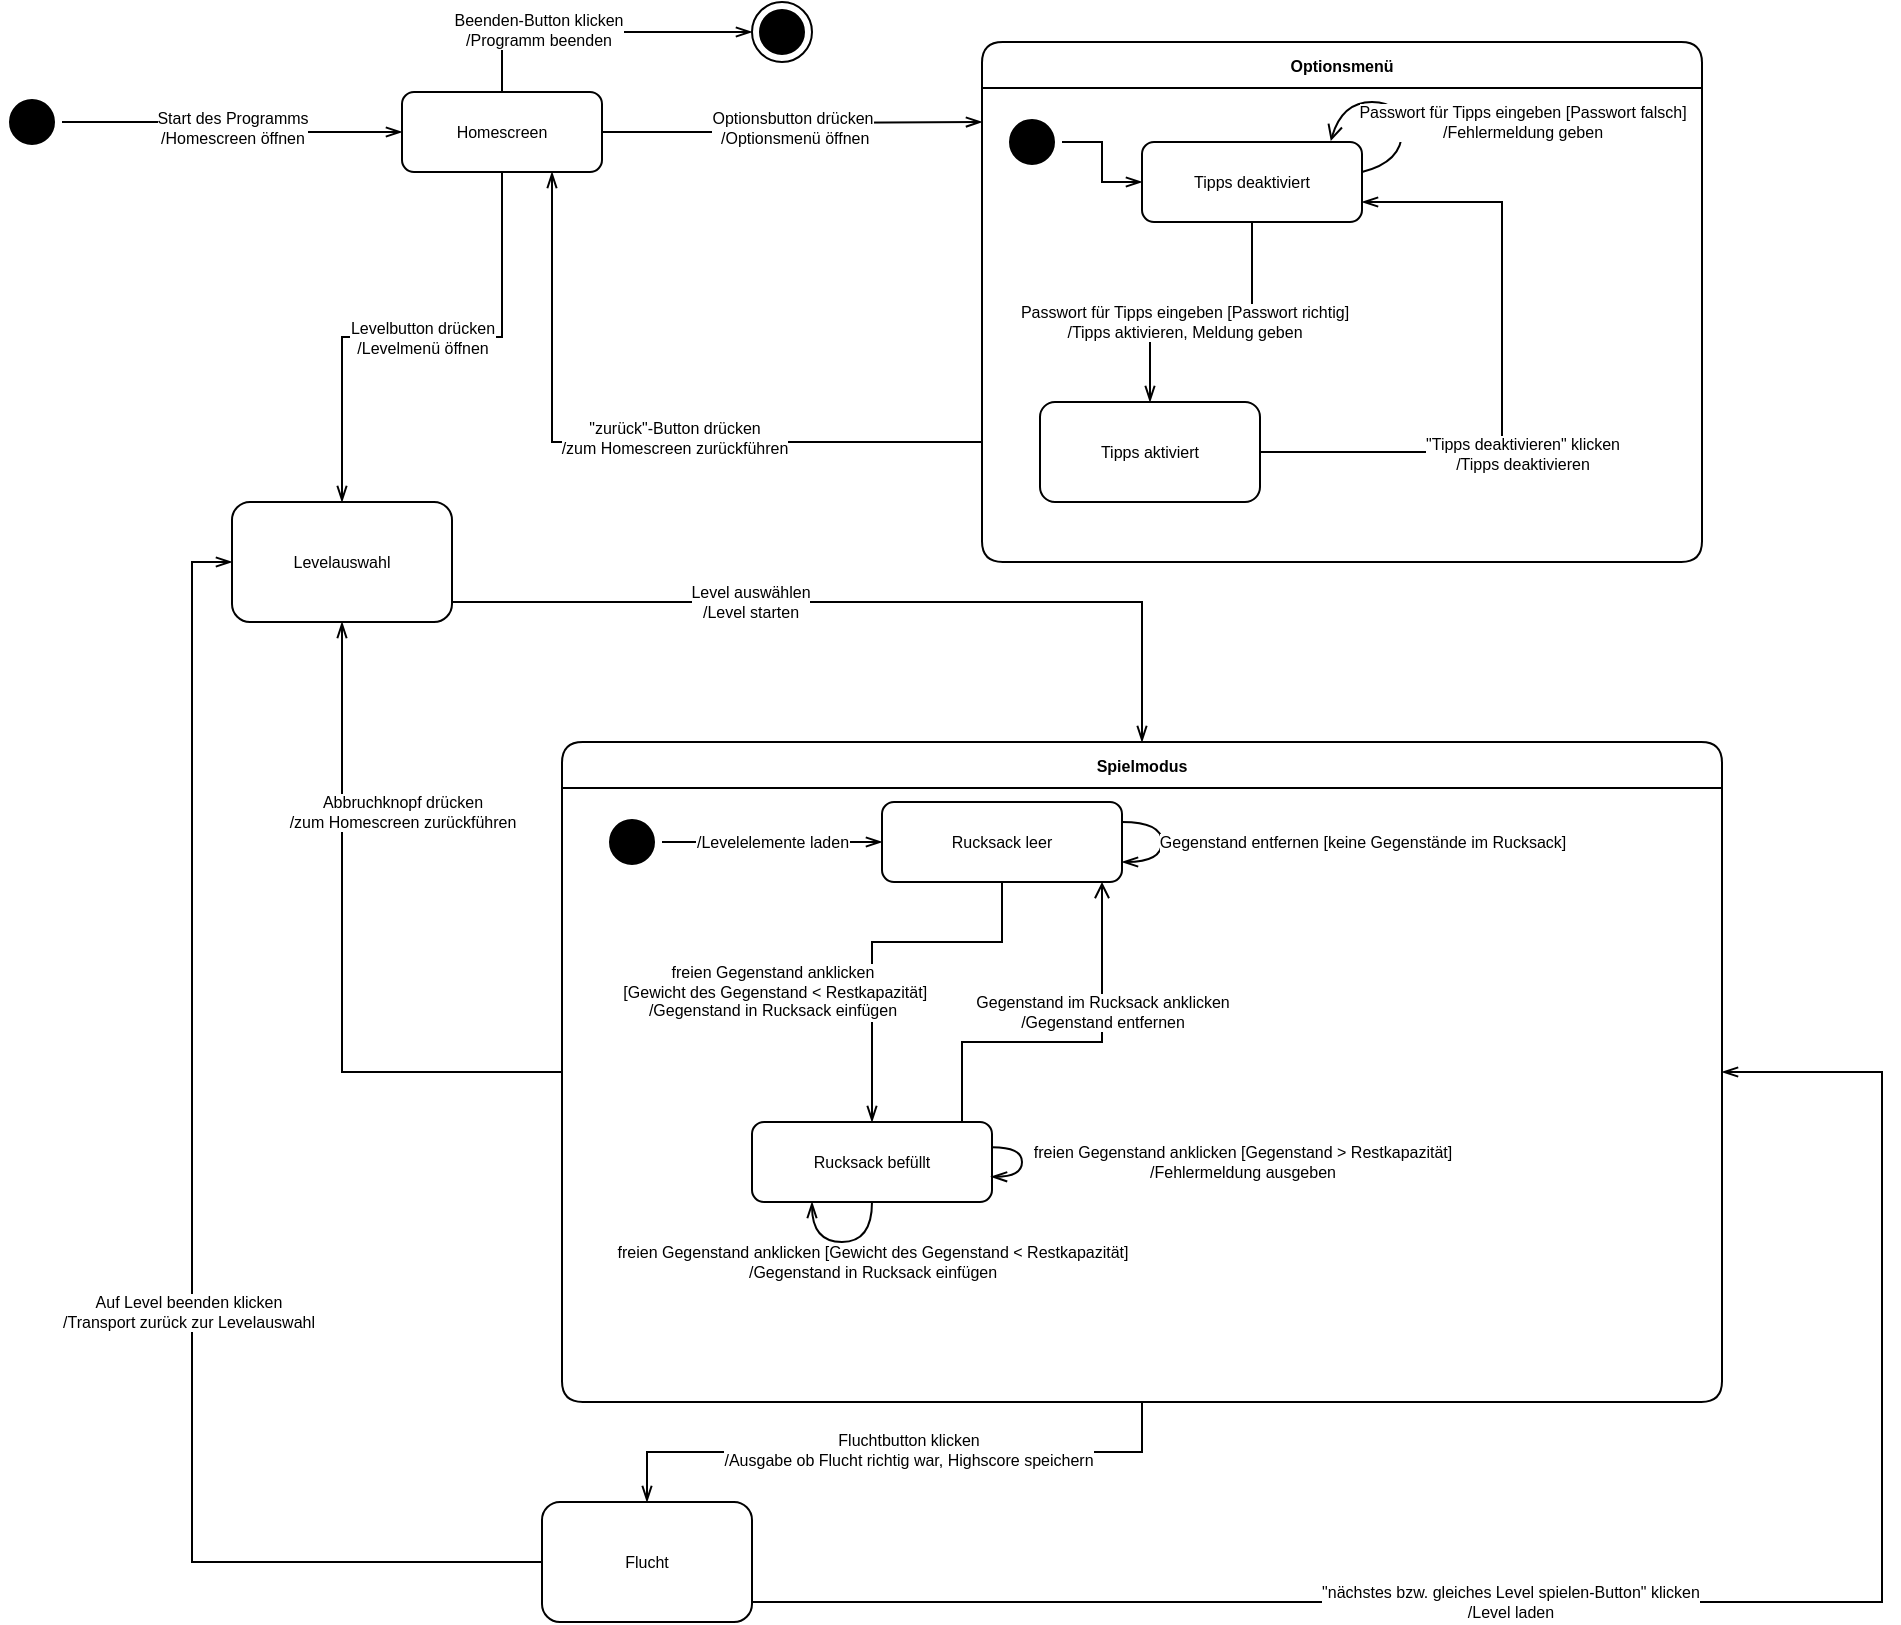 <mxfile version="20.6.0" type="device"><diagram name="Page-1" id="58cdce13-f638-feb5-8d6f-7d28b1aa9fa0"><mxGraphModel dx="1113" dy="792" grid="1" gridSize="10" guides="1" tooltips="1" connect="1" arrows="1" fold="1" page="1" pageScale="1" pageWidth="1169" pageHeight="827" background="none" math="0" shadow="0"><root><mxCell id="0"/><mxCell id="1" parent="0"/><mxCell id="Y8kZHkkbkPLD9dmNPPJZ-6" value="Start des Programms&lt;br style=&quot;font-size: 8px;&quot;&gt;/Homescreen öffnen" style="edgeStyle=orthogonalEdgeStyle;rounded=0;orthogonalLoop=1;jettySize=auto;html=1;endArrow=openThin;endFill=0;fontSize=8;" parent="1" source="Y8kZHkkbkPLD9dmNPPJZ-82" target="Y8kZHkkbkPLD9dmNPPJZ-8" edge="1"><mxGeometry relative="1" as="geometry"><mxPoint x="40" y="70" as="sourcePoint"/><mxPoint x="215.0" y="340" as="targetPoint"/></mxGeometry></mxCell><mxCell id="Y8kZHkkbkPLD9dmNPPJZ-15" value="Optionsbutton drücken&lt;br style=&quot;font-size: 8px;&quot;&gt;&amp;nbsp;/Optionsmenü öffnen" style="edgeStyle=orthogonalEdgeStyle;rounded=0;orthogonalLoop=1;jettySize=auto;html=1;endArrow=openThin;endFill=0;fontSize=8;" parent="1" source="Y8kZHkkbkPLD9dmNPPJZ-8" edge="1"><mxGeometry relative="1" as="geometry"><mxPoint x="500" y="70" as="targetPoint"/></mxGeometry></mxCell><mxCell id="Y8kZHkkbkPLD9dmNPPJZ-22" value="Levelbutton drücken&lt;br style=&quot;font-size: 8px;&quot;&gt;/Levelmenü öffnen" style="edgeStyle=orthogonalEdgeStyle;rounded=0;orthogonalLoop=1;jettySize=auto;html=1;endArrow=openThin;endFill=0;fontSize=8;" parent="1" source="Y8kZHkkbkPLD9dmNPPJZ-8" target="Y8kZHkkbkPLD9dmNPPJZ-21" edge="1"><mxGeometry relative="1" as="geometry"/></mxCell><mxCell id="Y8kZHkkbkPLD9dmNPPJZ-85" style="edgeStyle=orthogonalEdgeStyle;rounded=0;orthogonalLoop=1;jettySize=auto;html=1;entryX=0;entryY=0.5;entryDx=0;entryDy=0;fontSize=8;endArrow=openThin;endFill=0;" parent="1" source="Y8kZHkkbkPLD9dmNPPJZ-8" target="Y8kZHkkbkPLD9dmNPPJZ-84" edge="1"><mxGeometry relative="1" as="geometry"><Array as="points"><mxPoint x="260" y="25"/></Array></mxGeometry></mxCell><mxCell id="Y8kZHkkbkPLD9dmNPPJZ-86" value="Beenden-Button klicken&lt;br&gt;/Programm beenden" style="edgeLabel;html=1;align=center;verticalAlign=middle;resizable=0;points=[];fontSize=8;" parent="Y8kZHkkbkPLD9dmNPPJZ-85" vertex="1" connectable="0"><mxGeometry x="-0.388" y="1" relative="1" as="geometry"><mxPoint as="offset"/></mxGeometry></mxCell><mxCell id="Y8kZHkkbkPLD9dmNPPJZ-8" value="Homescreen" style="rounded=1;whiteSpace=wrap;html=1;fontSize=8;" parent="1" vertex="1"><mxGeometry x="210" y="55" width="100" height="40" as="geometry"/></mxCell><mxCell id="Y8kZHkkbkPLD9dmNPPJZ-68" style="edgeStyle=orthogonalEdgeStyle;rounded=0;orthogonalLoop=1;jettySize=auto;html=1;entryX=0.75;entryY=1;entryDx=0;entryDy=0;endArrow=openThin;endFill=0;fontSize=8;jumpStyle=arc;" parent="1" source="Y8kZHkkbkPLD9dmNPPJZ-14" target="Y8kZHkkbkPLD9dmNPPJZ-8" edge="1"><mxGeometry relative="1" as="geometry"><Array as="points"><mxPoint x="285" y="230"/></Array></mxGeometry></mxCell><mxCell id="Y8kZHkkbkPLD9dmNPPJZ-69" value="&quot;zurück&quot;-Button drücken&lt;br style=&quot;font-size: 8px;&quot;&gt;/zum Homescreen zurückführen" style="edgeLabel;html=1;align=center;verticalAlign=middle;resizable=0;points=[];fontSize=8;" parent="Y8kZHkkbkPLD9dmNPPJZ-68" vertex="1" connectable="0"><mxGeometry x="-0.121" y="-2" relative="1" as="geometry"><mxPoint as="offset"/></mxGeometry></mxCell><mxCell id="Y8kZHkkbkPLD9dmNPPJZ-14" value="Optionsmenü" style="swimlane;whiteSpace=wrap;html=1;rounded=1;fontSize=8;" parent="1" vertex="1"><mxGeometry x="500" y="30" width="360" height="260" as="geometry"/></mxCell><mxCell id="Y8kZHkkbkPLD9dmNPPJZ-20" value="Passwort für Tipps eingeben [Passwort richtig]&lt;br style=&quot;font-size: 8px;&quot;&gt;/Tipps aktivieren, Meldung geben" style="edgeStyle=orthogonalEdgeStyle;rounded=0;orthogonalLoop=1;jettySize=auto;html=1;endArrow=openThin;endFill=0;fontSize=8;" parent="Y8kZHkkbkPLD9dmNPPJZ-14" source="Y8kZHkkbkPLD9dmNPPJZ-17" target="Y8kZHkkbkPLD9dmNPPJZ-19" edge="1"><mxGeometry x="0.118" y="5" relative="1" as="geometry"><mxPoint as="offset"/></mxGeometry></mxCell><mxCell id="Y8kZHkkbkPLD9dmNPPJZ-17" value="Tipps deaktiviert" style="rounded=1;whiteSpace=wrap;html=1;fontSize=8;" parent="Y8kZHkkbkPLD9dmNPPJZ-14" vertex="1"><mxGeometry x="80" y="50" width="110" height="40" as="geometry"/></mxCell><mxCell id="Y8kZHkkbkPLD9dmNPPJZ-66" style="edgeStyle=orthogonalEdgeStyle;rounded=0;orthogonalLoop=1;jettySize=auto;html=1;entryX=1;entryY=0.75;entryDx=0;entryDy=0;endArrow=openThin;endFill=0;fontSize=8;exitX=1;exitY=0.5;exitDx=0;exitDy=0;jumpStyle=arc;" parent="Y8kZHkkbkPLD9dmNPPJZ-14" source="Y8kZHkkbkPLD9dmNPPJZ-19" target="Y8kZHkkbkPLD9dmNPPJZ-17" edge="1"><mxGeometry relative="1" as="geometry"><Array as="points"><mxPoint x="260" y="205"/><mxPoint x="260" y="80"/></Array></mxGeometry></mxCell><mxCell id="Y8kZHkkbkPLD9dmNPPJZ-67" value="&quot;Tipps deaktivieren&quot; klicken&lt;br style=&quot;font-size: 8px;&quot;&gt;/Tipps deaktivieren" style="edgeLabel;html=1;align=center;verticalAlign=middle;resizable=0;points=[];fontSize=8;" parent="Y8kZHkkbkPLD9dmNPPJZ-66" vertex="1" connectable="0"><mxGeometry x="0.139" relative="1" as="geometry"><mxPoint x="10" y="60" as="offset"/></mxGeometry></mxCell><mxCell id="Y8kZHkkbkPLD9dmNPPJZ-19" value="Tipps aktiviert" style="rounded=1;whiteSpace=wrap;html=1;fontSize=8;" parent="Y8kZHkkbkPLD9dmNPPJZ-14" vertex="1"><mxGeometry x="29" y="180" width="110" height="50" as="geometry"/></mxCell><mxCell id="Y8kZHkkbkPLD9dmNPPJZ-89" value="" style="edgeStyle=orthogonalEdgeStyle;rounded=0;orthogonalLoop=1;jettySize=auto;html=1;fontSize=8;endArrow=openThin;endFill=0;" parent="Y8kZHkkbkPLD9dmNPPJZ-14" source="Y8kZHkkbkPLD9dmNPPJZ-88" target="Y8kZHkkbkPLD9dmNPPJZ-17" edge="1"><mxGeometry relative="1" as="geometry"/></mxCell><mxCell id="Y8kZHkkbkPLD9dmNPPJZ-88" value="" style="ellipse;html=1;shape=startState;fillColor=#000000;strokeColor=#000000;rounded=1;fontSize=8;" parent="Y8kZHkkbkPLD9dmNPPJZ-14" vertex="1"><mxGeometry x="10" y="35" width="30" height="30" as="geometry"/></mxCell><mxCell id="Y8kZHkkbkPLD9dmNPPJZ-93" value="" style="curved=1;endArrow=open;html=1;rounded=0;fontSize=8;jumpStyle=arc;entryX=0.858;entryY=-0.011;entryDx=0;entryDy=0;entryPerimeter=0;endFill=0;sketch=0;" parent="Y8kZHkkbkPLD9dmNPPJZ-14" target="Y8kZHkkbkPLD9dmNPPJZ-17" edge="1"><mxGeometry width="50" height="50" relative="1" as="geometry"><mxPoint x="190" y="65" as="sourcePoint"/><mxPoint x="240" y="15" as="targetPoint"/><Array as="points"><mxPoint x="210" y="60"/><mxPoint x="210" y="30"/><mxPoint x="180" y="30"/></Array></mxGeometry></mxCell><mxCell id="Y8kZHkkbkPLD9dmNPPJZ-94" value="Passwort für Tipps eingeben [Passwort falsch]&lt;br&gt;/Fehlermeldung geben" style="edgeLabel;html=1;align=center;verticalAlign=middle;resizable=0;points=[];fontSize=8;" parent="Y8kZHkkbkPLD9dmNPPJZ-93" vertex="1" connectable="0"><mxGeometry x="-0.306" y="-2" relative="1" as="geometry"><mxPoint x="58" y="-6" as="offset"/></mxGeometry></mxCell><mxCell id="Y8kZHkkbkPLD9dmNPPJZ-24" value="Level auswählen&lt;br style=&quot;font-size: 8px;&quot;&gt;/Level starten" style="edgeStyle=orthogonalEdgeStyle;rounded=0;orthogonalLoop=1;jettySize=auto;html=1;endArrow=openThin;endFill=0;entryX=0.5;entryY=0;entryDx=0;entryDy=0;fontSize=8;" parent="1" source="Y8kZHkkbkPLD9dmNPPJZ-21" target="Y8kZHkkbkPLD9dmNPPJZ-25" edge="1"><mxGeometry x="-0.284" relative="1" as="geometry"><mxPoint x="180" y="520" as="targetPoint"/><Array as="points"><mxPoint x="580" y="310"/></Array><mxPoint as="offset"/></mxGeometry></mxCell><mxCell id="Y8kZHkkbkPLD9dmNPPJZ-21" value="Levelauswahl" style="rounded=1;whiteSpace=wrap;html=1;fontSize=8;" parent="1" vertex="1"><mxGeometry x="125" y="260" width="110" height="60" as="geometry"/></mxCell><mxCell id="Y8kZHkkbkPLD9dmNPPJZ-41" style="edgeStyle=orthogonalEdgeStyle;rounded=0;orthogonalLoop=1;jettySize=auto;html=1;endArrow=openThin;endFill=0;fontSize=8;" parent="1" source="Y8kZHkkbkPLD9dmNPPJZ-25" target="Y8kZHkkbkPLD9dmNPPJZ-40" edge="1"><mxGeometry relative="1" as="geometry"/></mxCell><mxCell id="Y8kZHkkbkPLD9dmNPPJZ-42" value="Fluchtbutton klicken&lt;br style=&quot;font-size: 8px;&quot;&gt;/Ausgabe ob Flucht richtig war, Highscore speichern" style="edgeLabel;html=1;align=center;verticalAlign=middle;resizable=0;points=[];fontSize=8;" parent="Y8kZHkkbkPLD9dmNPPJZ-41" vertex="1" connectable="0"><mxGeometry x="-0.046" y="-1" relative="1" as="geometry"><mxPoint as="offset"/></mxGeometry></mxCell><mxCell id="Y8kZHkkbkPLD9dmNPPJZ-70" style="edgeStyle=orthogonalEdgeStyle;rounded=0;orthogonalLoop=1;jettySize=auto;html=1;entryX=0.5;entryY=1;entryDx=0;entryDy=0;endArrow=openThin;endFill=0;fontSize=8;" parent="1" source="Y8kZHkkbkPLD9dmNPPJZ-25" target="Y8kZHkkbkPLD9dmNPPJZ-21" edge="1"><mxGeometry relative="1" as="geometry"/></mxCell><mxCell id="Y8kZHkkbkPLD9dmNPPJZ-71" value="Abbruchknopf drücken&lt;br style=&quot;font-size: 8px;&quot;&gt;/zum Homescreen zurückführen" style="edgeLabel;html=1;align=center;verticalAlign=middle;resizable=0;points=[];fontSize=8;" parent="Y8kZHkkbkPLD9dmNPPJZ-70" vertex="1" connectable="0"><mxGeometry x="0.465" relative="1" as="geometry"><mxPoint x="30" y="5" as="offset"/></mxGeometry></mxCell><mxCell id="Y8kZHkkbkPLD9dmNPPJZ-25" value="Spielmodus" style="swimlane;whiteSpace=wrap;html=1;rounded=1;fontSize=8;" parent="1" vertex="1"><mxGeometry x="290" y="380" width="580" height="330" as="geometry"/></mxCell><mxCell id="Y8kZHkkbkPLD9dmNPPJZ-28" value="/Levelelemente laden" style="edgeStyle=orthogonalEdgeStyle;rounded=0;orthogonalLoop=1;jettySize=auto;html=1;endArrow=openThin;endFill=0;fontSize=8;" parent="Y8kZHkkbkPLD9dmNPPJZ-25" source="Y8kZHkkbkPLD9dmNPPJZ-90" target="Y8kZHkkbkPLD9dmNPPJZ-29" edge="1"><mxGeometry relative="1" as="geometry"><mxPoint x="50" y="55" as="sourcePoint"/><mxPoint x="85" y="55" as="targetPoint"/></mxGeometry></mxCell><mxCell id="Y8kZHkkbkPLD9dmNPPJZ-31" value="freien Gegenstand anklicken&lt;br&gt;&amp;nbsp;[Gewicht des Gegenstand &amp;lt; Restkapazität]&lt;br style=&quot;font-size: 8px;&quot;&gt;/Gegenstand in Rucksack einfügen" style="edgeStyle=orthogonalEdgeStyle;rounded=0;orthogonalLoop=1;jettySize=auto;html=1;endArrow=openThin;endFill=0;fontSize=8;" parent="Y8kZHkkbkPLD9dmNPPJZ-25" source="Y8kZHkkbkPLD9dmNPPJZ-29" target="Y8kZHkkbkPLD9dmNPPJZ-30" edge="1"><mxGeometry x="0.027" y="-25" relative="1" as="geometry"><Array as="points"><mxPoint x="220" y="100"/><mxPoint x="155" y="100"/></Array><mxPoint x="-25" y="25" as="offset"/></mxGeometry></mxCell><mxCell id="Y8kZHkkbkPLD9dmNPPJZ-29" value="Rucksack leer" style="rounded=1;whiteSpace=wrap;html=1;fontSize=8;" parent="Y8kZHkkbkPLD9dmNPPJZ-25" vertex="1"><mxGeometry x="160" y="30" width="120" height="40" as="geometry"/></mxCell><mxCell id="Y8kZHkkbkPLD9dmNPPJZ-95" style="edgeStyle=orthogonalEdgeStyle;sketch=0;jumpStyle=arc;orthogonalLoop=1;jettySize=auto;html=1;fontSize=8;endArrow=open;endFill=0;rounded=0;" parent="Y8kZHkkbkPLD9dmNPPJZ-25" source="Y8kZHkkbkPLD9dmNPPJZ-30" edge="1"><mxGeometry relative="1" as="geometry"><mxPoint x="270" y="70" as="targetPoint"/><Array as="points"><mxPoint x="200" y="150"/><mxPoint x="270" y="150"/><mxPoint x="270" y="71"/></Array></mxGeometry></mxCell><mxCell id="Y8kZHkkbkPLD9dmNPPJZ-96" value="Gegenstand im Rucksack anklicken&lt;br&gt;/Gegenstand entfernen" style="edgeLabel;html=1;align=center;verticalAlign=middle;resizable=0;points=[];fontSize=8;" parent="Y8kZHkkbkPLD9dmNPPJZ-95" vertex="1" connectable="0"><mxGeometry x="0.318" relative="1" as="geometry"><mxPoint as="offset"/></mxGeometry></mxCell><mxCell id="Y8kZHkkbkPLD9dmNPPJZ-30" value="Rucksack befüllt" style="rounded=1;whiteSpace=wrap;html=1;fontSize=8;" parent="Y8kZHkkbkPLD9dmNPPJZ-25" vertex="1"><mxGeometry x="95" y="190" width="120" height="40" as="geometry"/></mxCell><mxCell id="Y8kZHkkbkPLD9dmNPPJZ-58" value="Gegenstand entfernen [keine Gegenstände im Rucksack]" style="edgeStyle=orthogonalEdgeStyle;orthogonalLoop=1;jettySize=auto;html=1;endArrow=openThin;endFill=0;fontSize=8;curved=1;" parent="Y8kZHkkbkPLD9dmNPPJZ-25" source="Y8kZHkkbkPLD9dmNPPJZ-29" target="Y8kZHkkbkPLD9dmNPPJZ-29" edge="1"><mxGeometry y="100" relative="1" as="geometry"><mxPoint as="offset"/></mxGeometry></mxCell><mxCell id="Y8kZHkkbkPLD9dmNPPJZ-80" value="&lt;span style=&quot;caret-color: rgb(0, 0, 0); color: rgb(0, 0, 0); font-family: Helvetica; font-size: 8px; font-style: normal; font-variant-caps: normal; font-weight: 400; letter-spacing: normal; text-align: center; text-indent: 0px; text-transform: none; word-spacing: 0px; -webkit-text-stroke-width: 0px; background-color: rgb(255, 255, 255); text-decoration: none; float: none; display: inline !important;&quot;&gt;freien Gegenstand anklicken [Gewicht des Gegenstand &amp;lt; Restkapazität]&lt;/span&gt;&lt;br style=&quot;caret-color: rgb(0, 0, 0); color: rgb(0, 0, 0); font-family: Helvetica; font-size: 8px; font-style: normal; font-variant-caps: normal; font-weight: 400; letter-spacing: normal; text-align: center; text-indent: 0px; text-transform: none; word-spacing: 0px; -webkit-text-stroke-width: 0px; background-color: rgb(255, 255, 255); text-decoration: none;&quot;&gt;&lt;span style=&quot;caret-color: rgb(0, 0, 0); color: rgb(0, 0, 0); font-family: Helvetica; font-size: 8px; font-style: normal; font-variant-caps: normal; font-weight: 400; letter-spacing: normal; text-align: center; text-indent: 0px; text-transform: none; word-spacing: 0px; -webkit-text-stroke-width: 0px; background-color: rgb(255, 255, 255); text-decoration: none; float: none; display: inline !important;&quot;&gt;/Gegenstand in Rucksack einfügen&lt;/span&gt;" style="edgeStyle=orthogonalEdgeStyle;orthogonalLoop=1;jettySize=auto;html=1;entryX=0.25;entryY=1;entryDx=0;entryDy=0;fontSize=8;endArrow=openThin;endFill=0;curved=1;" parent="Y8kZHkkbkPLD9dmNPPJZ-25" source="Y8kZHkkbkPLD9dmNPPJZ-30" target="Y8kZHkkbkPLD9dmNPPJZ-30" edge="1"><mxGeometry x="-0.429" y="10" relative="1" as="geometry"><Array as="points"><mxPoint x="155" y="250"/><mxPoint x="125" y="250"/></Array><mxPoint as="offset"/></mxGeometry></mxCell><mxCell id="Y8kZHkkbkPLD9dmNPPJZ-90" value="" style="ellipse;html=1;shape=startState;fillColor=#000000;strokeColor=#000000;rounded=1;fontSize=8;" parent="Y8kZHkkbkPLD9dmNPPJZ-25" vertex="1"><mxGeometry x="20" y="35" width="30" height="30" as="geometry"/></mxCell><mxCell id="Y8kZHkkbkPLD9dmNPPJZ-73" style="edgeStyle=orthogonalEdgeStyle;orthogonalLoop=1;jettySize=auto;html=1;endArrow=openThin;endFill=0;fontSize=8;entryX=0.996;entryY=0.618;entryDx=0;entryDy=0;entryPerimeter=0;curved=1;" parent="Y8kZHkkbkPLD9dmNPPJZ-25" edge="1"><mxGeometry relative="1" as="geometry"><mxPoint x="215" y="202.64" as="sourcePoint"/><mxPoint x="214.52" y="217.36" as="targetPoint"/><Array as="points"><mxPoint x="230" y="202.64"/><mxPoint x="230" y="217.64"/></Array></mxGeometry></mxCell><mxCell id="Y8kZHkkbkPLD9dmNPPJZ-74" value="freien Gegenstand anklicken [Gegenstand &amp;gt; Restkapazität]&lt;br style=&quot;font-size: 8px;&quot;&gt;/Fehlermeldung ausgeben" style="edgeLabel;html=1;align=center;verticalAlign=middle;resizable=0;points=[];fontSize=8;" parent="Y8kZHkkbkPLD9dmNPPJZ-73" vertex="1" connectable="0"><mxGeometry x="-0.165" y="3" relative="1" as="geometry"><mxPoint x="107" y="3" as="offset"/></mxGeometry></mxCell><mxCell id="Y8kZHkkbkPLD9dmNPPJZ-47" style="edgeStyle=orthogonalEdgeStyle;rounded=0;orthogonalLoop=1;jettySize=auto;html=1;entryX=0;entryY=0.5;entryDx=0;entryDy=0;endArrow=openThin;endFill=0;fontSize=8;" parent="1" source="Y8kZHkkbkPLD9dmNPPJZ-40" target="Y8kZHkkbkPLD9dmNPPJZ-21" edge="1"><mxGeometry relative="1" as="geometry"/></mxCell><mxCell id="Y8kZHkkbkPLD9dmNPPJZ-48" value="Auf Level beenden klicken&lt;br style=&quot;font-size: 8px;&quot;&gt;/Transport zurück zur Levelauswahl" style="edgeLabel;html=1;align=center;verticalAlign=middle;resizable=0;points=[];fontSize=8;" parent="Y8kZHkkbkPLD9dmNPPJZ-47" vertex="1" connectable="0"><mxGeometry x="-0.136" y="2" relative="1" as="geometry"><mxPoint as="offset"/></mxGeometry></mxCell><mxCell id="Y8kZHkkbkPLD9dmNPPJZ-52" style="edgeStyle=orthogonalEdgeStyle;rounded=0;orthogonalLoop=1;jettySize=auto;html=1;endArrow=openThin;endFill=0;fontSize=8;entryX=1;entryY=0.5;entryDx=0;entryDy=0;exitX=1;exitY=0.5;exitDx=0;exitDy=0;" parent="1" source="Y8kZHkkbkPLD9dmNPPJZ-40" target="Y8kZHkkbkPLD9dmNPPJZ-25" edge="1"><mxGeometry relative="1" as="geometry"><mxPoint x="1030" y="790" as="targetPoint"/><Array as="points"><mxPoint x="385" y="810"/><mxPoint x="950" y="810"/><mxPoint x="950" y="545"/></Array></mxGeometry></mxCell><mxCell id="Y8kZHkkbkPLD9dmNPPJZ-53" value="&quot;nächstes bzw. gleiches Level spielen-Button&quot; klicken&lt;br style=&quot;font-size: 8px;&quot;&gt;/Level laden" style="edgeLabel;html=1;align=center;verticalAlign=middle;resizable=0;points=[];fontSize=8;" parent="Y8kZHkkbkPLD9dmNPPJZ-52" vertex="1" connectable="0"><mxGeometry x="-0.406" y="-4" relative="1" as="geometry"><mxPoint x="123" y="-4" as="offset"/></mxGeometry></mxCell><mxCell id="Y8kZHkkbkPLD9dmNPPJZ-40" value="Flucht" style="rounded=1;whiteSpace=wrap;html=1;fontSize=8;" parent="1" vertex="1"><mxGeometry x="280" y="760" width="105" height="60" as="geometry"/></mxCell><mxCell id="Y8kZHkkbkPLD9dmNPPJZ-82" value="" style="ellipse;html=1;shape=startState;fillColor=#000000;strokeColor=#000000;rounded=1;fontSize=8;" parent="1" vertex="1"><mxGeometry x="10" y="55" width="30" height="30" as="geometry"/></mxCell><mxCell id="Y8kZHkkbkPLD9dmNPPJZ-84" value="" style="ellipse;html=1;shape=endState;fillColor=#000000;strokeColor=#000000;rounded=1;fontSize=8;" parent="1" vertex="1"><mxGeometry x="385" y="10" width="30" height="30" as="geometry"/></mxCell></root></mxGraphModel></diagram></mxfile>